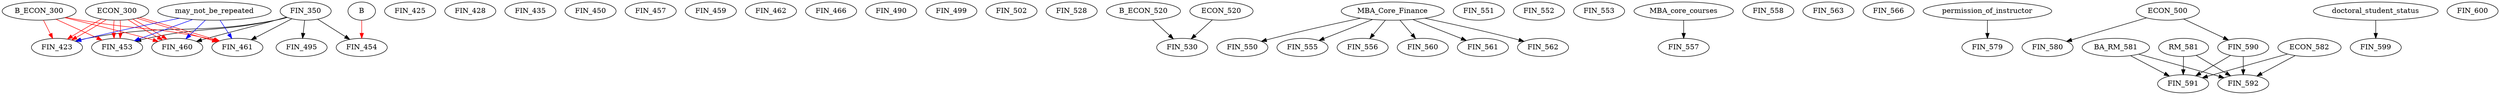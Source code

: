 digraph G {
    FIN_350;
    edge [color=black];
    FIN_350 -> FIN_423;
    edge [color=red];
    B_ECON_300 -> FIN_423;
    ECON_300 -> FIN_423;
    ECON_300 -> FIN_423;
    edge [color=blue];
    may_not_be_repeated -> FIN_423;
    FIN_425;
    FIN_428;
    FIN_435;
    FIN_450;
    edge [color=black];
    FIN_350 -> FIN_453;
    edge [color=red];
    B_ECON_300 -> FIN_453;
    ECON_300 -> FIN_453;
    ECON_300 -> FIN_453;
    edge [color=blue];
    may_not_be_repeated -> FIN_453;
    edge [color=black];
    FIN_350 -> FIN_454;
    edge [color=red];
    B -> FIN_454;
    FIN_457;
    FIN_459;
    edge [color=black];
    FIN_350 -> FIN_460;
    edge [color=red];
    B_ECON_300 -> FIN_460;
    ECON_300 -> FIN_460;
    ECON_300 -> FIN_460;
    edge [color=blue];
    may_not_be_repeated -> FIN_460;
    edge [color=black];
    FIN_350 -> FIN_461;
    edge [color=red];
    B_ECON_300 -> FIN_461;
    ECON_300 -> FIN_461;
    ECON_300 -> FIN_461;
    edge [color=blue];
    may_not_be_repeated -> FIN_461;
    FIN_462;
    FIN_466;
    FIN_490;
    edge [color=black];
    FIN_350 -> FIN_495;
    FIN_499;
    FIN_502;
    FIN_528;
    edge [color=black];
    B_ECON_520 -> FIN_530;
    ECON_520 -> FIN_530;
    edge [color=black];
    MBA_Core_Finance -> FIN_550;
    FIN_551;
    FIN_552;
    FIN_553;
    edge [color=black];
    MBA_Core_Finance -> FIN_555;
    edge [color=black];
    MBA_Core_Finance -> FIN_556;
    edge [color=black];
    MBA_core_courses -> FIN_557;
    FIN_558;
    edge [color=black];
    MBA_Core_Finance -> FIN_560;
    edge [color=black];
    MBA_Core_Finance -> FIN_561;
    edge [color=black];
    MBA_Core_Finance -> FIN_562;
    FIN_563;
    FIN_566;
    edge [color=black];
    permission_of_instructor -> FIN_579;
    edge [color=black];
    ECON_500 -> FIN_580;
    edge [color=black];
    ECON_500 -> FIN_590;
    edge [color=black];
    FIN_590 -> FIN_591;
    BA_RM_581 -> FIN_591;
    RM_581 -> FIN_591;
    ECON_582 -> FIN_591;
    edge [color=black];
    FIN_590 -> FIN_592;
    BA_RM_581 -> FIN_592;
    RM_581 -> FIN_592;
    ECON_582 -> FIN_592;
    edge [color=black];
    doctoral_student_status -> FIN_599;
    FIN_600;
}
